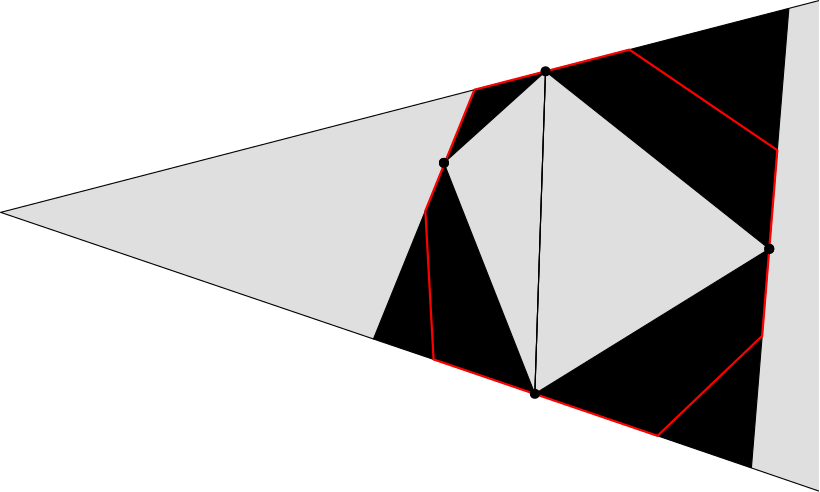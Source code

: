 <?xml version="1.0"?>
<!DOCTYPE ipe SYSTEM "ipe.dtd">
<ipe version="70000" creator="ipe6upgrade">
<info created="D:20061103095156" modified="D:20080513214135"/>
<ipestyle name="ipe6">
<color name="red" value="1 0 0"/>
<color name="green" value="0 1 0"/>
<color name="blue" value="0 0 1"/>
<color name="yellow" value="1 1 0"/>
<color name="gray1" value="0.125"/>
<color name="gray2" value="0.25"/>
<color name="gray3" value="0.375"/>
<color name="gray4" value="0.5"/>
<color name="gray5" value="0.625"/>
<color name="gray6" value="0.75"/>
<color name="gray7" value="0.875"/>
<dashstyle name="dashed" value="[4] 0"/>
<dashstyle name="dotted" value="[1 3] 0"/>
<dashstyle name="dash dotted" value="[4 2 1 2] 0"/>
<dashstyle name="dash dot dotted" value="[4 2 1 2 1 2] 0"/>
<pen name="heavier" value="0.8"/>
<pen name="fat" value="1.2"/>
<pen name="ultrafat" value="2"/>
<textsize name="large" value="\large"/>
<textsize name="Large" value="\Large"/>
<textsize name="LARGE" value="\LARGE"/>
<textsize name="huge" value="\huge"/>
<textsize name="Huge" value="\Huge"/>
<textsize name="small" value="\small"/>
<textsize name="footnote" value="\footnotesize"/>
<textsize name="tiny" value="\tiny"/>
<symbolsize name="small" value="2"/>
<symbolsize name="tiny" value="1.1"/>
<symbolsize name="large" value="5"/>
<arrowsize name="small" value="5"/>
<arrowsize name="tiny" value="3"/>
<arrowsize name="large" value="10"/>
<symbol name="mark/circle(sx)" transformations="translations">
<path fill="sym-stroke">
0.6 0 0 0.6 0 0 e 0.4 0 0 0.4 0 0 e
</path></symbol>
<symbol name="mark/disk(sx)" transformations="translations">
<path fill="sym-stroke">
0.6 0 0 0.6 0 0 e
</path></symbol>
<symbol name="mark/fdisk(sfx)" transformations="translations">
<group><path fill="sym-stroke" fillrule="eofill">
0.6 0 0 0.6 0 0 e 0.4 0 0 0.4 0 0 e
</path><path fill="sym-fill">
0.4 0 0 0.4 0 0 e
</path></group></symbol>
<symbol name="mark/box(sx)" transformations="translations">
<path fill="sym-stroke" fillrule="eofill">
-0.6 -0.6 m 0.6 -0.6 l 0.6 0.6 l -0.6 0.6 l h -0.4 -0.4 m 0.4 -0.4 l 0.4 0.4 l -0.4 0.4 l h</path></symbol>
<symbol name="mark/square(sx)" transformations="translations">
<path fill="sym-stroke">
-0.6 -0.6 m 0.6 -0.6 l 0.6 0.6 l -0.6 0.6 l h</path></symbol>
<symbol name="mark/fsquare(sfx)" transformations="translations">
<group><path fill="sym-stroke" fillrule="eofill">
-0.6 -0.6 m 0.6 -0.6 l 0.6 0.6 l -0.6 0.6 l h-0.4 -0.4 m 0.4 -0.4 l 0.4 0.4 l -0.4 0.4 l h</path><path fill="sym-fill">
-0.4 -0.4 m 0.4 -0.4 l 0.4 0.4 l -0.4 0.4 l h</path></group></symbol>
<symbol name="mark/cross(sx)" transformations="translations">
<group><path fill="sym-stroke">
-0.43 -0.57 m 0.57 0.43 l 0.43 0.57 l -0.57 -0.43 l h</path><path fill="sym-stroke">
-0.43 0.57 m 0.57 -0.43 l 0.43 -0.57 l -0.57 0.43 l h</path>
</group></symbol>
<textstyle name="center" begin="\begin{center}"
end="\end{center}"/>
<textstyle name="itemize" begin="\begin{itemize}"
end="\end{itemize}"/>
<textstyle name="item" begin="\begin{itemize}\item{}"
end="\end{itemize}"/>
</ipestyle>
<page>
<layer name="alpha"/>
<view layers="alpha" active="alpha"/>
<path layer="alpha" pen="normal" matrix="2.16 0 0 2.16 -365.349 50.4776" fill="gray7">
398.697 194.228 m
262.296 158.926 l
398.697 112.468 l
h
</path>
<path pen="normal" matrix="2.16 0 0 2.16 -365.349 50.4776" fill="gray">
351.342 128.686 m
387.434 116.325 l
390.412 152.84 l
393.681 192.93 l
353.122 182.432 l
390.412 152.84 l
h
</path>
<path stroke="black" pen="normal" matrix="1.08 0 0 1.08 191.721 210.996">
271.555 237.233 m
259.06 84.0239 l
</path>
<path pen="normal" matrix="2.16 0 0 2.16 -365.349 50.4776" fill="gray">
351.342 128.686 m
336.193 167.172 l
353.122 182.432 l
341.28 179.368 l
324.44 137.822 l
h
</path>
<path stroke="black" pen="normal" matrix="1.08 0 0 1.08 191.721 210.996">
190.436 216.238 m
156.578 185.717 l
186.877 108.745 l
h
</path>
<path stroke="black" pen="normal" matrix="1.08 0 0 1.08 191.721 210.996">
186.877 108.745 m
190.436 216.238 l
8.78337 169.225 l
h
</path>
<path stroke="black" pen="normal" matrix="1.08 0 0 1.08 191.721 210.996">
190.436 216.238 m
281.587 239.829 l
</path>
<path stroke="black" pen="normal" matrix="1.08 0 0 1.08 191.721 210.996">
186.877 108.745 m
281.587 76.3089 l
</path>
<path stroke="black" pen="normal" matrix="1.08 0 0 1.08 191.721 210.996">
265.016 157.054 m
190.436 216.238 l
186.877 108.745 l
h
</path>
<path stroke="black" pen="normal" matrix="1.08 0 0 1.08 191.721 210.996">
218.389 223.473 m
267.699 189.944 l
</path>
<path stroke="black" pen="normal" matrix="1.08 0 0 1.08 191.721 210.996">
227.769 94.7401 m
262.65 128.049 l
</path>
<path stroke="black" pen="normal" matrix="1.08 0 0 1.08 191.721 210.996">
150.38 169.717 m
153.126 120.206 l
</path>
<path stroke="black" pen="normal" matrix="1.08 0 0 1.08 191.721 210.996">
166.752 210.109 m
133.072 127.017 l
h
</path>
<path stroke="black" pen="normal" matrix="1.08 0 0 1.08 191.721 210.996">
150.38 169.717 m
153.126 120.206 l
</path>
<path stroke="black" pen="normal" matrix="1.08 0 0 1.08 191.721 210.996">
150.38 169.717 m
153.126 120.206 l
</path>
<path stroke="red" pen="heavier">
371.813 437.914 m
354.131 394.29 l
357.097 340.818 l
437.712 313.315 l
475.383 349.289 l
480.836 416.136 l
427.581 452.347 l
h
</path>
<use name="mark/disk(sx)" pos="190.436 216.238" matrix="1.08 0 0 1.08 191.721 210.996" size="normal" stroke="black"/>
<use name="mark/disk(sx)" pos="156.578 185.717" matrix="1.08 0 0 1.08 191.721 210.996" size="normal" stroke="black"/>
<use name="mark/disk(sx)" pos="156.578 185.717" matrix="1.08 0 0 1.08 191.721 210.996" size="normal" stroke="black"/>
<use name="mark/disk(sx)" pos="186.877 108.745" matrix="1.08 0 0 1.08 191.721 210.996" size="normal" stroke="black"/>
<use name="mark/disk(sx)" pos="265.016 157.054" matrix="1.08 0 0 1.08 191.721 210.996" size="normal" stroke="black"/>
<use name="mark/disk(sx)" pos="265.016 157.054" matrix="1.08 0 0 1.08 191.721 210.996" size="normal" stroke="black"/>
</page>
</ipe>
